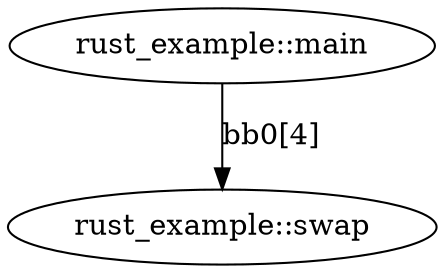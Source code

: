 digraph {
    0 [ label = "rust_example::main" ]
    1 [ label = "rust_example::swap" ]
    0 -> 1 [ label = "bb0[4]" ]
}
